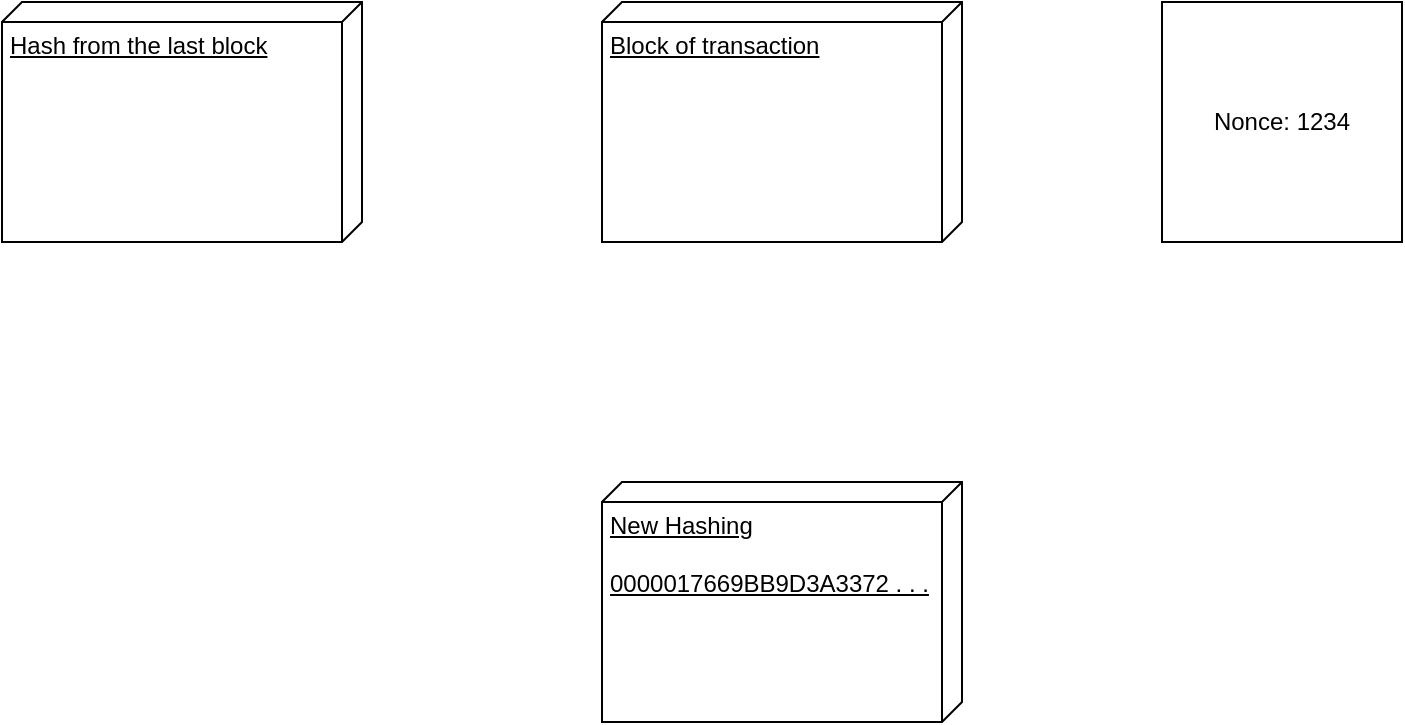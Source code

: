 <mxfile version="14.8.4" type="github">
  <diagram id="1p5W6vF0cWJFoUf46gm6" name="Page-1">
    <mxGraphModel dx="893" dy="589" grid="1" gridSize="10" guides="1" tooltips="1" connect="1" arrows="1" fold="1" page="1" pageScale="1" pageWidth="850" pageHeight="1100" math="0" shadow="0">
      <root>
        <mxCell id="0" />
        <mxCell id="1" parent="0" />
        <mxCell id="SgNwifBKHYJNlDfw5NTR-1" value="Hash from the last block" style="verticalAlign=top;align=left;spacingTop=8;spacingLeft=2;spacingRight=12;shape=cube;size=10;direction=south;fontStyle=4;html=1;" vertex="1" parent="1">
          <mxGeometry x="100" y="200" width="180" height="120" as="geometry" />
        </mxCell>
        <mxCell id="SgNwifBKHYJNlDfw5NTR-2" value="Block of transaction" style="verticalAlign=top;align=left;spacingTop=8;spacingLeft=2;spacingRight=12;shape=cube;size=10;direction=south;fontStyle=4;html=1;" vertex="1" parent="1">
          <mxGeometry x="400" y="200" width="180" height="120" as="geometry" />
        </mxCell>
        <mxCell id="SgNwifBKHYJNlDfw5NTR-3" value="Nonce: 1234" style="whiteSpace=wrap;html=1;aspect=fixed;" vertex="1" parent="1">
          <mxGeometry x="680" y="200" width="120" height="120" as="geometry" />
        </mxCell>
        <mxCell id="SgNwifBKHYJNlDfw5NTR-4" value="New Hashing&lt;br&gt;&lt;br&gt;0000017669BB9D3A3372 . . ." style="verticalAlign=top;align=left;spacingTop=8;spacingLeft=2;spacingRight=12;shape=cube;size=10;direction=south;fontStyle=4;html=1;" vertex="1" parent="1">
          <mxGeometry x="400" y="440" width="180" height="120" as="geometry" />
        </mxCell>
      </root>
    </mxGraphModel>
  </diagram>
</mxfile>
